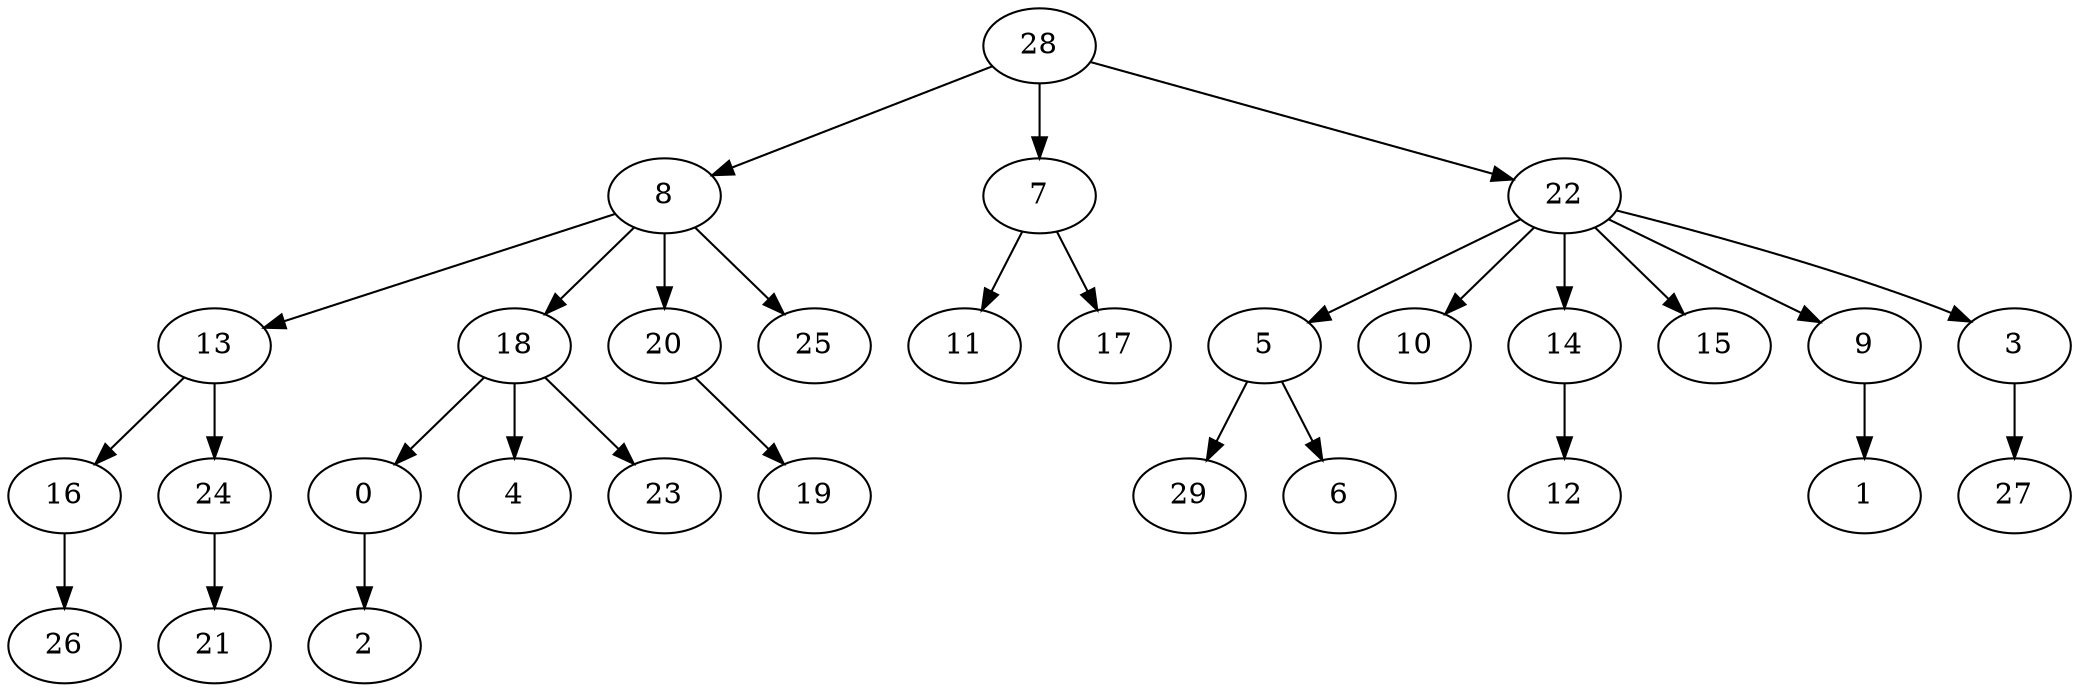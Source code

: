 digraph {
	28 [label=28]
	8 [label=8]
	7 [label=7]
	22 [label=22]
	13 [label=13]
	18 [label=18]
	20 [label=20]
	25 [label=25]
	11 [label=11]
	17 [label=17]
	5 [label=5]
	10 [label=10]
	14 [label=14]
	15 [label=15]
	9 [label=9]
	3 [label=3]
	16 [label=16]
	24 [label=24]
	0 [label=0]
	4 [label=4]
	23 [label=23]
	19 [label=19]
	29 [label=29]
	6 [label=6]
	12 [label=12]
	1 [label=1]
	27 [label=27]
	26 [label=26]
	21 [label=21]
	2 [label=2]
	28 -> 8
	28 -> 7
	28 -> 22
	8 -> 13
	8 -> 18
	8 -> 20
	8 -> 25
	7 -> 11
	7 -> 17
	22 -> 5
	22 -> 10
	22 -> 14
	22 -> 15
	22 -> 9
	22 -> 3
	13 -> 16
	13 -> 24
	18 -> 0
	18 -> 4
	18 -> 23
	20 -> 19
	5 -> 29
	5 -> 6
	14 -> 12
	9 -> 1
	3 -> 27
	16 -> 26
	24 -> 21
	0 -> 2
}